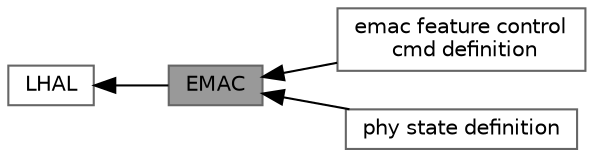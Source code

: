 digraph "EMAC"
{
 // LATEX_PDF_SIZE
  bgcolor="transparent";
  edge [fontname=Helvetica,fontsize=10,labelfontname=Helvetica,labelfontsize=10];
  node [fontname=Helvetica,fontsize=10,shape=box,height=0.2,width=0.4];
  rankdir=LR;
  Node1 [label="EMAC",height=0.2,width=0.4,color="gray40", fillcolor="grey60", style="filled", fontcolor="black",tooltip=" "];
  Node3 [label="emac feature control\l cmd definition",height=0.2,width=0.4,color="grey40", fillcolor="white", style="filled",URL="$group___e_m_a_c___c_m_d.html",tooltip=" "];
  Node2 [label="LHAL",height=0.2,width=0.4,color="grey40", fillcolor="white", style="filled",URL="$group___l_h_a_l.html",tooltip=" "];
  Node4 [label="phy state definition",height=0.2,width=0.4,color="grey40", fillcolor="white", style="filled",URL="$group___p_h_y___s_t_a_t_e.html",tooltip=" "];
  Node2->Node1 [shape=plaintext, dir="back", style="solid"];
  Node1->Node3 [shape=plaintext, dir="back", style="solid"];
  Node1->Node4 [shape=plaintext, dir="back", style="solid"];
}
